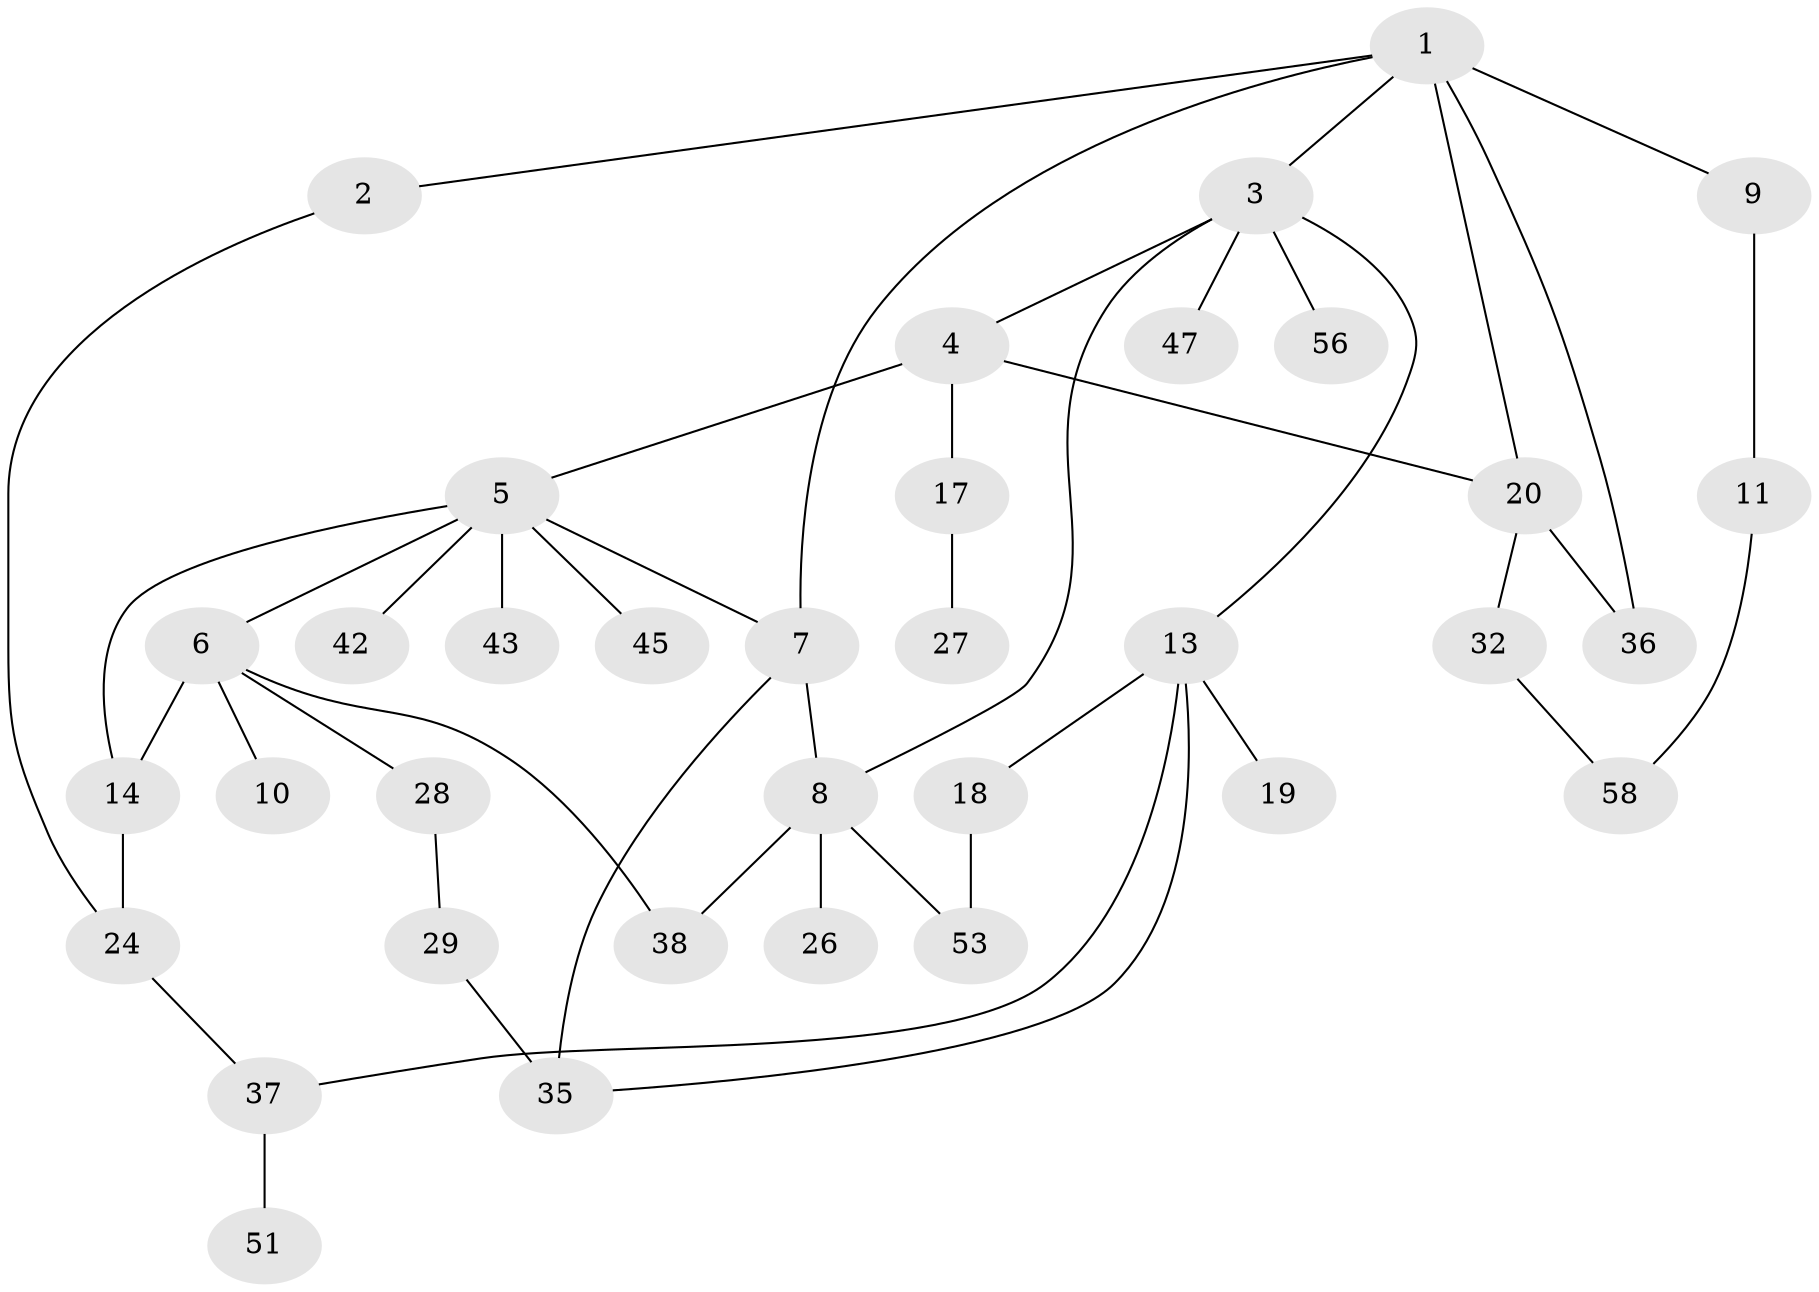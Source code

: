// Generated by graph-tools (version 1.1) at 2025/51/02/27/25 19:51:36]
// undirected, 35 vertices, 46 edges
graph export_dot {
graph [start="1"]
  node [color=gray90,style=filled];
  1 [super="+12"];
  2 [super="+15"];
  3 [super="+50"];
  4 [super="+54"];
  5 [super="+25"];
  6 [super="+34"];
  7;
  8 [super="+23"];
  9;
  10 [super="+55"];
  11 [super="+21"];
  13 [super="+44"];
  14 [super="+16"];
  17 [super="+22"];
  18 [super="+52"];
  19 [super="+41"];
  20 [super="+31"];
  24 [super="+30"];
  26 [super="+57"];
  27 [super="+40"];
  28 [super="+33"];
  29;
  32 [super="+46"];
  35 [super="+39"];
  36;
  37 [super="+48"];
  38;
  42;
  43 [super="+49"];
  45;
  47;
  51;
  53;
  56;
  58;
  1 -- 2;
  1 -- 3;
  1 -- 7;
  1 -- 9;
  1 -- 20;
  1 -- 36;
  2 -- 24;
  3 -- 4;
  3 -- 8;
  3 -- 13;
  3 -- 47;
  3 -- 56;
  4 -- 5;
  4 -- 17;
  4 -- 20;
  5 -- 6;
  5 -- 14;
  5 -- 42;
  5 -- 45;
  5 -- 7;
  5 -- 43;
  6 -- 10;
  6 -- 28;
  6 -- 38;
  6 -- 14;
  7 -- 35;
  7 -- 8;
  8 -- 38;
  8 -- 26;
  8 -- 53;
  9 -- 11;
  11 -- 58;
  13 -- 18;
  13 -- 19;
  13 -- 37;
  13 -- 35;
  14 -- 24;
  17 -- 27;
  18 -- 53;
  20 -- 32;
  20 -- 36;
  24 -- 37;
  28 -- 29;
  29 -- 35;
  32 -- 58;
  37 -- 51;
}
